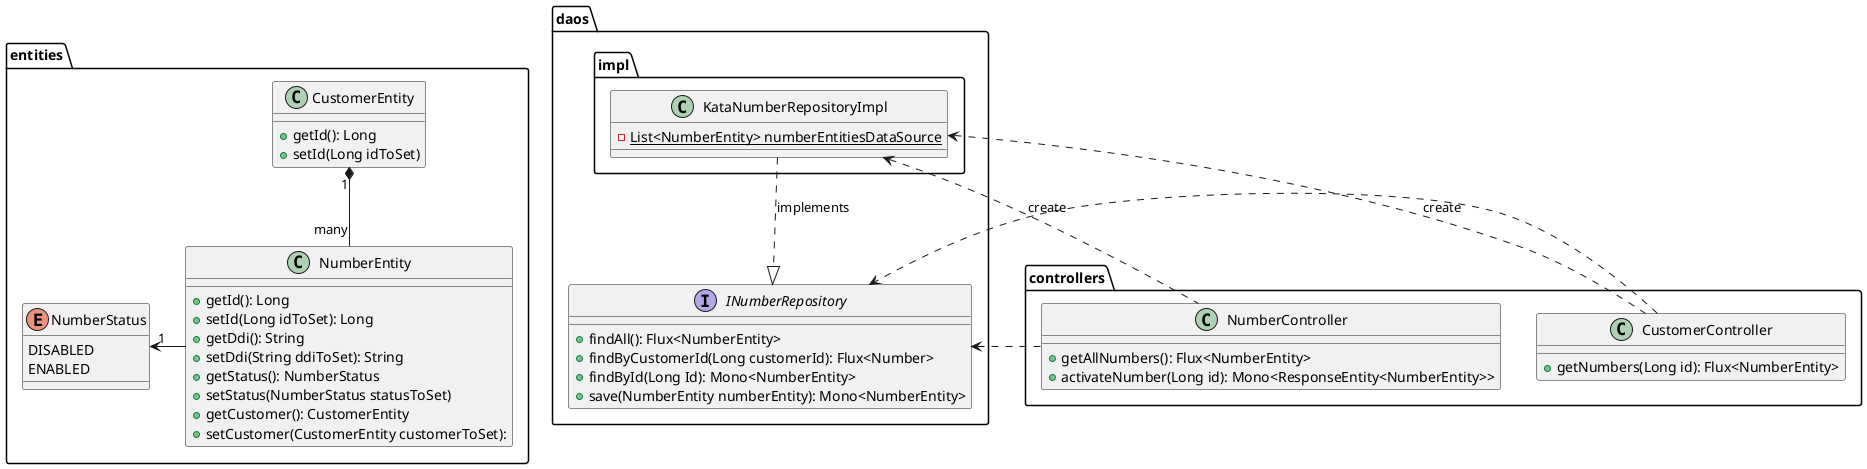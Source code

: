 @startuml
package entities {
    class CustomerEntity {
        +getId(): Long
        +setId(Long idToSet)
    }

    class NumberEntity {
        +getId(): Long
        +setId(Long idToSet): Long
        +getDdi(): String
        +setDdi(String ddiToSet): String
        +getStatus(): NumberStatus
        +setStatus(NumberStatus statusToSet)
        +getCustomer(): CustomerEntity
        +setCustomer(CustomerEntity customerToSet):
    }

    enum NumberStatus {
        DISABLED
        ENABLED
    }

    NumberEntity -left-> "1" NumberStatus
    CustomerEntity "1" *-- "many" NumberEntity
}

package daos {
    interface INumberRepository {
        +findAll(): Flux<NumberEntity>
        +findByCustomerId(Long customerId): Flux<Number>
        +findById(Long Id): Mono<NumberEntity>
        +save(NumberEntity numberEntity): Mono<NumberEntity>
    }

    package impl {
        class KataNumberRepositoryImpl {
            -{static} List<NumberEntity> numberEntitiesDataSource
        }
    }

    KataNumberRepositoryImpl ..|> INumberRepository: implements
}

package controllers {
    class NumberController {
        +getAllNumbers(): Flux<NumberEntity>
        +activateNumber(Long id): Mono<ResponseEntity<NumberEntity>>
    }
    class CustomerController {
        +getNumbers(Long id): Flux<NumberEntity>
    }
}

NumberController .up.> KataNumberRepositoryImpl: create
CustomerController .up.> KataNumberRepositoryImpl: create

CustomerController ..> INumberRepository
NumberController ..> INumberRepository

@enduml
